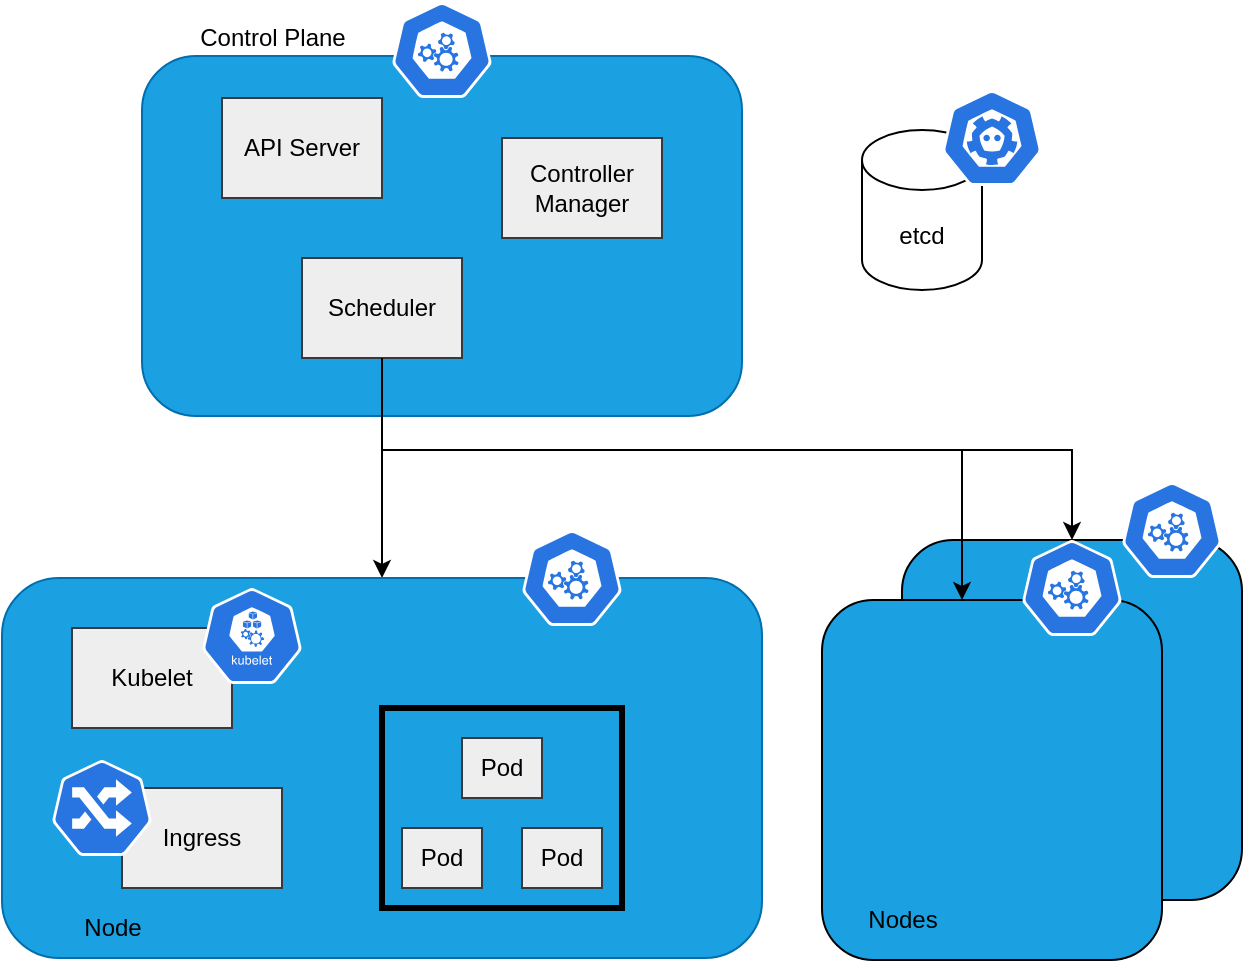 <mxfile>
    <diagram id="qislrlPjuZULn6a2gx64" name="Page-1">
        <mxGraphModel dx="822" dy="480" grid="1" gridSize="10" guides="1" tooltips="1" connect="1" arrows="1" fold="1" page="1" pageScale="1" pageWidth="850" pageHeight="1100" math="0" shadow="0">
            <root>
                <mxCell id="0"/>
                <mxCell id="1" parent="0"/>
                <mxCell id="11" value="" style="rounded=1;whiteSpace=wrap;html=1;fillColor=#1ba1e2;strokeColor=#006EAF;fontColor=#ffffff;" vertex="1" parent="1">
                    <mxGeometry x="200" y="63" width="300" height="180" as="geometry"/>
                </mxCell>
                <mxCell id="12" value="Control Plane" style="text;html=1;resizable=0;autosize=1;align=center;verticalAlign=middle;points=[];fillColor=none;strokeColor=none;rounded=0;" vertex="1" parent="1">
                    <mxGeometry x="220" y="44" width="90" height="20" as="geometry"/>
                </mxCell>
                <mxCell id="13" value="API Server" style="rounded=0;whiteSpace=wrap;html=1;fillColor=#eeeeee;strokeColor=#36393d;fontColor=#000000;" vertex="1" parent="1">
                    <mxGeometry x="240" y="84" width="80" height="50" as="geometry"/>
                </mxCell>
                <mxCell id="16" value="etcd" style="shape=cylinder3;whiteSpace=wrap;html=1;boundedLbl=1;backgroundOutline=1;size=15;" vertex="1" parent="1">
                    <mxGeometry x="560" y="100" width="60" height="80" as="geometry"/>
                </mxCell>
                <mxCell id="18" value="Controller Manager" style="rounded=0;whiteSpace=wrap;html=1;fillColor=#eeeeee;strokeColor=#36393d;fontColor=#000000;" vertex="1" parent="1">
                    <mxGeometry x="380" y="104" width="80" height="50" as="geometry"/>
                </mxCell>
                <mxCell id="44" style="edgeStyle=orthogonalEdgeStyle;rounded=0;orthogonalLoop=1;jettySize=auto;html=1;fontColor=#000000;exitX=0.5;exitY=1;exitDx=0;exitDy=0;" edge="1" parent="1" source="19" target="23">
                    <mxGeometry relative="1" as="geometry">
                        <mxPoint x="340" y="220" as="sourcePoint"/>
                        <Array as="points">
                            <mxPoint x="320" y="260"/>
                            <mxPoint x="665" y="260"/>
                        </Array>
                    </mxGeometry>
                </mxCell>
                <mxCell id="46" style="edgeStyle=orthogonalEdgeStyle;rounded=0;orthogonalLoop=1;jettySize=auto;html=1;exitX=0.5;exitY=1;exitDx=0;exitDy=0;entryX=0.5;entryY=0;entryDx=0;entryDy=0;fontColor=#000000;" edge="1" parent="1" source="19" target="25">
                    <mxGeometry relative="1" as="geometry"/>
                </mxCell>
                <mxCell id="19" value="Scheduler" style="rounded=0;whiteSpace=wrap;html=1;fillColor=#eeeeee;strokeColor=#36393d;fontColor=#000000;" vertex="1" parent="1">
                    <mxGeometry x="280" y="164" width="80" height="50" as="geometry"/>
                </mxCell>
                <mxCell id="20" value="" style="html=1;dashed=0;whitespace=wrap;fillColor=#2875E2;strokeColor=#ffffff;points=[[0.005,0.63,0],[0.1,0.2,0],[0.9,0.2,0],[0.5,0,0],[0.995,0.63,0],[0.72,0.99,0],[0.5,1,0],[0.28,0.99,0]];shape=mxgraph.kubernetes.icon;prIcon=master;fontColor=#000000;" vertex="1" parent="1">
                    <mxGeometry x="325" y="36" width="50" height="48" as="geometry"/>
                </mxCell>
                <mxCell id="21" value="" style="html=1;dashed=0;whitespace=wrap;fillColor=#2875E2;strokeColor=#ffffff;points=[[0.005,0.63,0],[0.1,0.2,0],[0.9,0.2,0],[0.5,0,0],[0.995,0.63,0],[0.72,0.99,0],[0.5,1,0],[0.28,0.99,0]];shape=mxgraph.kubernetes.icon;prIcon=etcd;fontColor=#000000;" vertex="1" parent="1">
                    <mxGeometry x="600" y="80" width="50" height="48" as="geometry"/>
                </mxCell>
                <mxCell id="23" value="" style="rounded=1;whiteSpace=wrap;html=1;fillColor=#1ba1e2;fontColor=#ffffff;strokeColor=#000000;" vertex="1" parent="1">
                    <mxGeometry x="580" y="305" width="170" height="180" as="geometry"/>
                </mxCell>
                <mxCell id="24" value="" style="rounded=1;whiteSpace=wrap;html=1;fillColor=#1ba1e2;fontColor=#ffffff;strokeColor=#000000;" vertex="1" parent="1">
                    <mxGeometry x="540" y="335" width="170" height="180" as="geometry"/>
                </mxCell>
                <mxCell id="25" value="" style="rounded=1;whiteSpace=wrap;html=1;fillColor=#1ba1e2;strokeColor=#006EAF;fontColor=#ffffff;" vertex="1" parent="1">
                    <mxGeometry x="130" y="324" width="380" height="190" as="geometry"/>
                </mxCell>
                <mxCell id="27" value="Pod" style="rounded=0;whiteSpace=wrap;html=1;fillColor=#eeeeee;strokeColor=#36393d;fontColor=#000000;" vertex="1" parent="1">
                    <mxGeometry x="360" y="404" width="40" height="30" as="geometry"/>
                </mxCell>
                <mxCell id="28" value="Pod" style="rounded=0;whiteSpace=wrap;html=1;fillColor=#eeeeee;strokeColor=#36393d;fontColor=#000000;" vertex="1" parent="1">
                    <mxGeometry x="330" y="449" width="40" height="30" as="geometry"/>
                </mxCell>
                <mxCell id="29" value="Pod" style="rounded=0;whiteSpace=wrap;html=1;fillColor=#eeeeee;strokeColor=#36393d;fontColor=#000000;" vertex="1" parent="1">
                    <mxGeometry x="390" y="449" width="40" height="30" as="geometry"/>
                </mxCell>
                <mxCell id="30" value="" style="rounded=0;whiteSpace=wrap;html=1;fillColor=none;strokeWidth=3;" vertex="1" parent="1">
                    <mxGeometry x="320" y="389" width="120" height="100" as="geometry"/>
                </mxCell>
                <mxCell id="32" value="Kubelet" style="rounded=0;whiteSpace=wrap;html=1;fillColor=#eeeeee;strokeColor=#36393d;fontColor=#000000;" vertex="1" parent="1">
                    <mxGeometry x="165" y="349" width="80" height="50" as="geometry"/>
                </mxCell>
                <mxCell id="33" value="" style="html=1;dashed=0;whitespace=wrap;fillColor=#2875E2;strokeColor=#ffffff;points=[[0.005,0.63,0],[0.1,0.2,0],[0.9,0.2,0],[0.5,0,0],[0.995,0.63,0],[0.72,0.99,0],[0.5,1,0],[0.28,0.99,0]];shape=mxgraph.kubernetes.icon;prIcon=kubelet;fontColor=#000000;" vertex="1" parent="1">
                    <mxGeometry x="230" y="329" width="50" height="48" as="geometry"/>
                </mxCell>
                <mxCell id="35" value="Node" style="text;html=1;resizable=0;autosize=1;align=center;verticalAlign=middle;points=[];fillColor=none;strokeColor=none;rounded=0;" vertex="1" parent="1">
                    <mxGeometry x="165" y="489" width="40" height="20" as="geometry"/>
                </mxCell>
                <mxCell id="36" value="Nodes" style="text;html=1;resizable=0;autosize=1;align=center;verticalAlign=middle;points=[];fillColor=none;strokeColor=none;rounded=0;" vertex="1" parent="1">
                    <mxGeometry x="555" y="485" width="50" height="20" as="geometry"/>
                </mxCell>
                <mxCell id="38" value="Ingress" style="rounded=0;whiteSpace=wrap;html=1;fillColor=#eeeeee;strokeColor=#36393d;fontColor=#000000;" vertex="1" parent="1">
                    <mxGeometry x="190" y="429" width="80" height="50" as="geometry"/>
                </mxCell>
                <mxCell id="37" value="" style="html=1;dashed=0;whitespace=wrap;fillColor=#2875E2;strokeColor=#ffffff;points=[[0.005,0.63,0],[0.1,0.2,0],[0.9,0.2,0],[0.5,0,0],[0.995,0.63,0],[0.72,0.99,0],[0.5,1,0],[0.28,0.99,0]];shape=mxgraph.kubernetes.icon;prIcon=ing;fontColor=#000000;" vertex="1" parent="1">
                    <mxGeometry x="155" y="415" width="50" height="48" as="geometry"/>
                </mxCell>
                <mxCell id="39" value="" style="html=1;dashed=0;whitespace=wrap;fillColor=#2875E2;strokeColor=#ffffff;points=[[0.005,0.63,0],[0.1,0.2,0],[0.9,0.2,0],[0.5,0,0],[0.995,0.63,0],[0.72,0.99,0],[0.5,1,0],[0.28,0.99,0]];shape=mxgraph.kubernetes.icon;prIcon=master;fontColor=#000000;" vertex="1" parent="1">
                    <mxGeometry x="390" y="300" width="50" height="48" as="geometry"/>
                </mxCell>
                <mxCell id="40" value="" style="html=1;dashed=0;whitespace=wrap;fillColor=#2875E2;strokeColor=#ffffff;points=[[0.005,0.63,0],[0.1,0.2,0],[0.9,0.2,0],[0.5,0,0],[0.995,0.63,0],[0.72,0.99,0],[0.5,1,0],[0.28,0.99,0]];shape=mxgraph.kubernetes.icon;prIcon=master;fontColor=#000000;" vertex="1" parent="1">
                    <mxGeometry x="640" y="305" width="50" height="48" as="geometry"/>
                </mxCell>
                <mxCell id="41" value="" style="html=1;dashed=0;whitespace=wrap;fillColor=#2875E2;strokeColor=#ffffff;points=[[0.005,0.63,0],[0.1,0.2,0],[0.9,0.2,0],[0.5,0,0],[0.995,0.63,0],[0.72,0.99,0],[0.5,1,0],[0.28,0.99,0]];shape=mxgraph.kubernetes.icon;prIcon=master;fontColor=#000000;" vertex="1" parent="1">
                    <mxGeometry x="690" y="276" width="50" height="48" as="geometry"/>
                </mxCell>
                <mxCell id="45" style="edgeStyle=orthogonalEdgeStyle;rounded=0;orthogonalLoop=1;jettySize=auto;html=1;exitX=0.5;exitY=1;exitDx=0;exitDy=0;fontColor=#000000;" edge="1" parent="1" source="19">
                    <mxGeometry relative="1" as="geometry">
                        <mxPoint x="610" y="335" as="targetPoint"/>
                        <Array as="points">
                            <mxPoint x="320" y="260"/>
                            <mxPoint x="610" y="260"/>
                        </Array>
                    </mxGeometry>
                </mxCell>
            </root>
        </mxGraphModel>
    </diagram>
</mxfile>